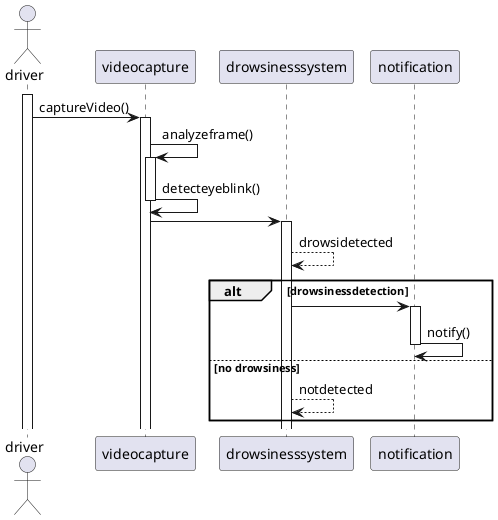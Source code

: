 @startuml

actor driver 
activate driver 

driver -> videocapture : captureVideo()
activate videocapture 
videocapture -> videocapture : analyzeframe()
activate videocapture 
videocapture -> videocapture : detecteyeblink()
deactivate videocapture 
videocapture -> drowsinesssystem 
activate drowsinesssystem
drowsinesssystem --> drowsinesssystem : drowsidetected 

alt drowsinessdetection

drowsinesssystem -> notification 
activate notification 
notification -> notification :notify() 
deactivate notification 
else no drowsiness 
drowsinesssystem --> drowsinesssystem : notdetected
end
@enduml


